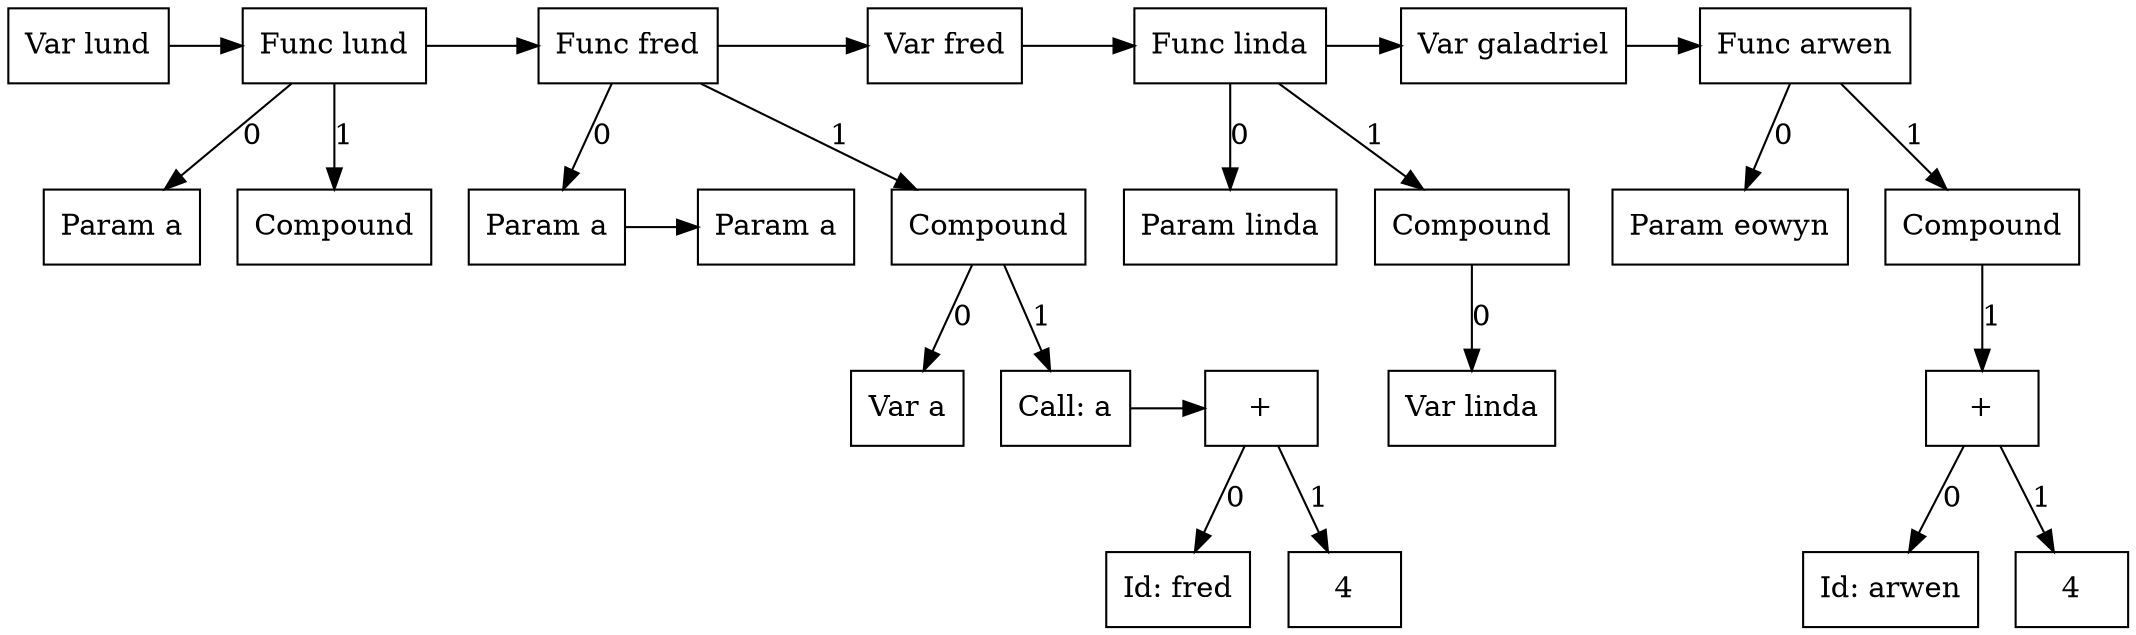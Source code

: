 digraph G {
node0 [label="Var lund"; shape=box];
subgraph SibNames_0 {
rankdir="LR"; rank="same";
node0 [label="Var lund"; shape=box];
node3 [label="Func lund"; shape=box];
node12 [label="Func fred"; shape=box];
node13 [label="Var fred"; shape=box];
node17 [label="Func linda"; shape=box];
node18 [label="Var galadriel"; shape=box];
node24 [label="Func arwen"; shape=box];
}

subgraph SibPtrs_0 {
rankdir="LR";
node0 -> node3;
node3 -> node12;
node12 -> node13;
node13 -> node17;
node17 -> node18;
node18 -> node24;
}

subgraph childNames_3 {
rankdir="LR"; rank="same"; ordering=out
node1 [label="Param a"; shape=box];
node2 [label="Compound"; shape=box];
}

subgraph childPtrs_3 {
rankdir="TB";
node3 -> node1 [label="0"];
node3 -> node2 [label="1"];
}

subgraph childNames_12 {
rankdir="LR"; rank="same"; ordering=out
node4 [label="Param a"; shape=box];
node11 [label="Compound"; shape=box];
}

subgraph childPtrs_12 {
rankdir="TB";
node12 -> node4 [label="0"];
node12 -> node11 [label="1"];
}

subgraph SibNames_4 {
rankdir="LR"; rank="same";
node4 [label="Param a"; shape=box];
node5 [label="Param a"; shape=box];
}

subgraph SibPtrs_4 {
rankdir="LR";
node4 -> node5;
}

subgraph childNames_11 {
rankdir="LR"; rank="same"; ordering=out
node6 [label="Var a"; shape=box];
node7 [label="Call: a"; shape=box];
}

subgraph childPtrs_11 {
rankdir="TB";
node11 -> node6 [label="0"];
node11 -> node7 [label="1"];
}

subgraph SibNames_7 {
rankdir="LR"; rank="same";
node7 [label="Call: a"; shape=box];
node10 [label="+"; shape=box];
}

subgraph SibPtrs_7 {
rankdir="LR";
node7 -> node10;
}

subgraph childNames_10 {
rankdir="LR"; rank="same"; ordering=out
node8 [label="Id: fred"; shape=box];
node9 [label="4"; shape=box];
}

subgraph childPtrs_10 {
rankdir="TB";
node10 -> node8 [label="0"];
node10 -> node9 [label="1"];
}

subgraph childNames_17 {
rankdir="LR"; rank="same"; ordering=out
node14 [label="Param linda"; shape=box];
node16 [label="Compound"; shape=box];
}

subgraph childPtrs_17 {
rankdir="TB";
node17 -> node14 [label="0"];
node17 -> node16 [label="1"];
}

subgraph childNames_16 {
rankdir="LR"; rank="same"; ordering=out
node15 [label="Var linda"; shape=box];
}

subgraph childPtrs_16 {
rankdir="TB";
node16 -> node15 [label="0"];
}

subgraph childNames_24 {
rankdir="LR"; rank="same"; ordering=out
node19 [label="Param eowyn"; shape=box];
node23 [label="Compound"; shape=box];
}

subgraph childPtrs_24 {
rankdir="TB";
node24 -> node19 [label="0"];
node24 -> node23 [label="1"];
}

subgraph childNames_23 {
rankdir="LR"; rank="same"; ordering=out
node22 [label="+"; shape=box];
}

subgraph childPtrs_23 {
rankdir="TB";
node23 -> node22 [label="1"];
}

subgraph childNames_22 {
rankdir="LR"; rank="same"; ordering=out
node20 [label="Id: arwen"; shape=box];
node21 [label="4"; shape=box];
}

subgraph childPtrs_22 {
rankdir="TB";
node22 -> node20 [label="0"];
node22 -> node21 [label="1"];
}

}
